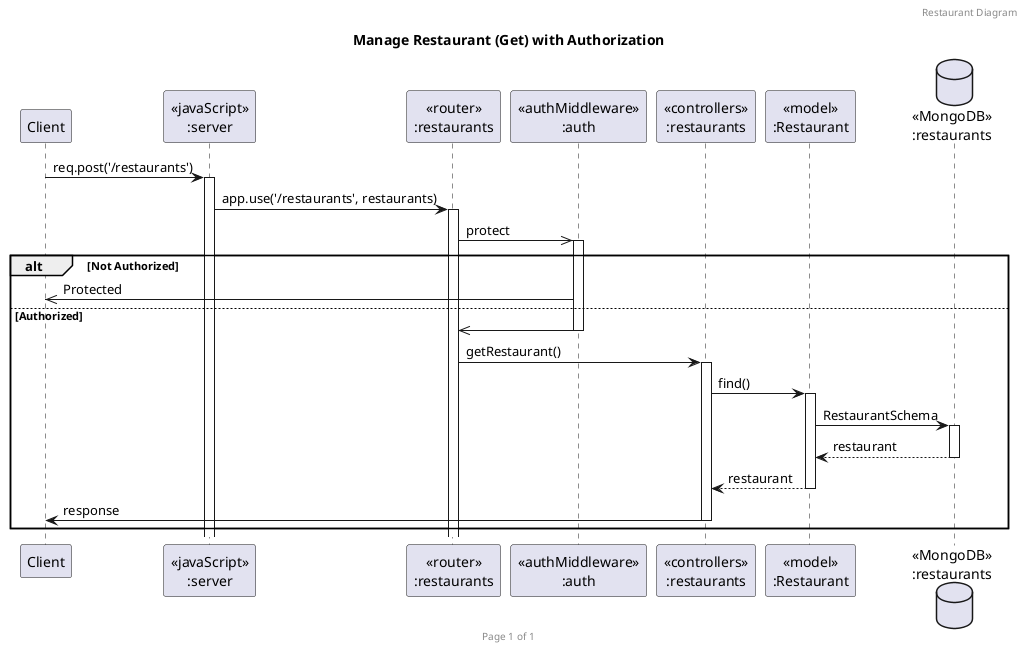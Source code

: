 @startuml
header Restaurant Diagram
footer Page %page% of %lastpage%
title "Manage Restaurant (Get) with Authorization"

participant "Client" as client
participant "<<javaScript>>\n:server" as server
participant "<<router>>\n:restaurants" as routerRestaurants
participant "<<authMiddleware>>\n:auth" as authMiddleware
participant "<<controllers>>\n:restaurants" as controllersRestaurants
participant "<<model>>\n:Restaurant" as modelRestaurant
database "<<MongoDB>>\n:restaurants" as RestaurantsDatabase

client->server ++:req.post('/restaurants')
server->routerRestaurants ++:app.use('/restaurants', restaurants)
routerRestaurants->>authMiddleware ++:protect

alt Not Authorized
    authMiddleware->>client :Protected
else Authorized
    authMiddleware->>routerRestaurants -- :
    routerRestaurants->controllersRestaurants ++:getRestaurant()
    controllersRestaurants->modelRestaurant ++:find()
    modelRestaurant ->RestaurantsDatabase ++: RestaurantSchema
    RestaurantsDatabase --> modelRestaurant --: restaurant
    controllersRestaurants <-- modelRestaurant --: restaurant
    controllersRestaurants->client --:response
end



@enduml